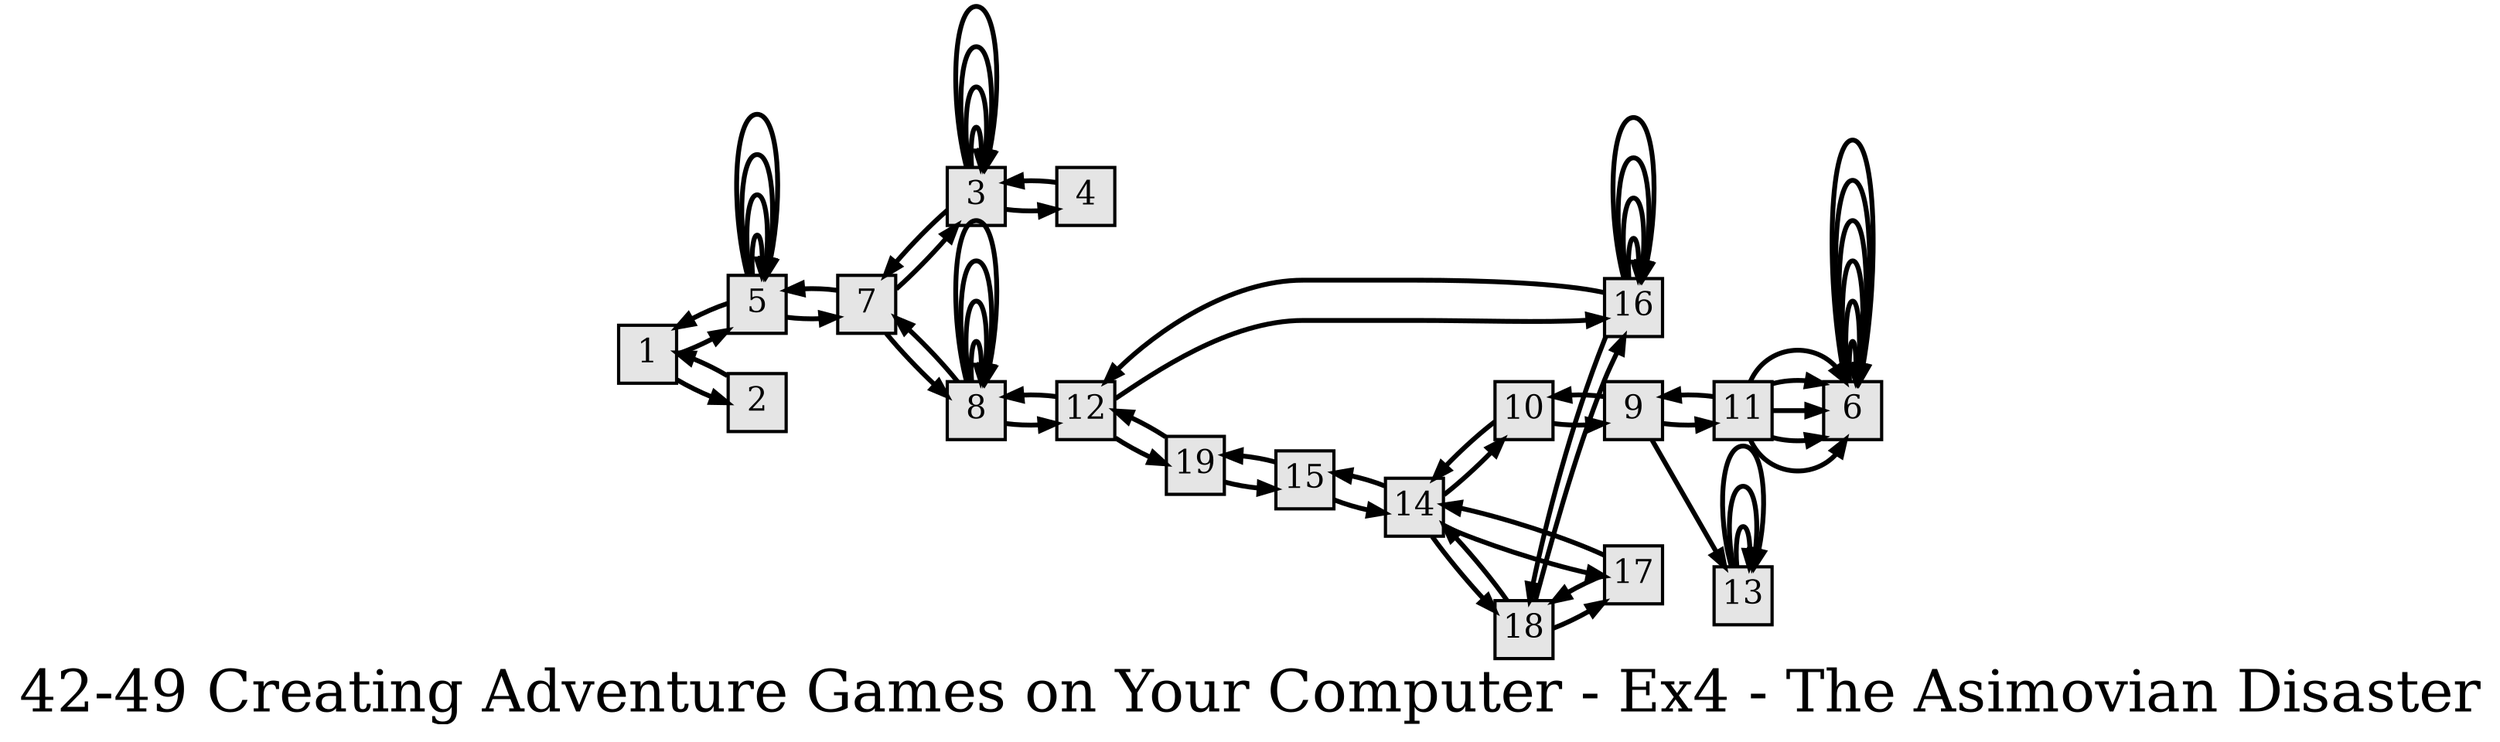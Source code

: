 digraph g{
  graph [ label="42-49 Creating Adventure Games on Your Computer - Ex4 - The Asimovian Disaster" rankdir=LR, ordering=out, fontsize=36, nodesep="0.35", ranksep="0.45"];
  node  [shape=rect, penwidth=2, fontsize=20, style=filled, fillcolor=grey90, margin="0,0", labelfloat=true, regular=true, fixedsize=true];
  edge  [labelfloat=true, penwidth=3, fontsize=12];

  1 -> 5;
  1 -> 2;
  2 -> 1;
  3 -> 3;
  3 -> 7;
  3 -> 4;
  3 -> 3;
  3 -> 3;
  3 -> 3;
  4 -> 3;
  5 -> 1;
  5 -> 5;
  5 -> 7;
  5 -> 5;
  5 -> 5;
  5 -> 5;
  6 -> 6;
  6 -> 6;
  6 -> 6;
  6 -> 6;
  6 -> 6;
  6 -> 6;
  7 -> 3;
  7 -> 8;
  7 -> 5;
  8 -> 8;
  8 -> 12;
  8 -> 8;
  8 -> 7;
  8 -> 8;
  8 -> 8;
  9 -> 11;
  9 -> 13;
  9 -> 10;
  10 -> 14;
  10 -> 9;
  11 -> 9;
  11 -> 6;
  11 -> 6;
  11 -> 6;
  11 -> 6;
  11 -> 6;
  12 -> 8;
  12 -> 16;
  12 -> 19;
  13 -> 13;
  13 -> 13;
  13 -> 13;
  14 -> 10;
  14 -> 15;
  14 -> 17;
  14 -> 18;
  15 -> 14;
  15 -> 19;
  16 -> 12;
  16 -> 16;
  16 -> 16;
  16 -> 18;
  16 -> 16;
  16 -> 16;
  17 -> 14;
  17 -> 18;
  18 -> 16;
  18 -> 17;
  18 -> 14;
  19 -> 12;
  19 -> 15;
}

